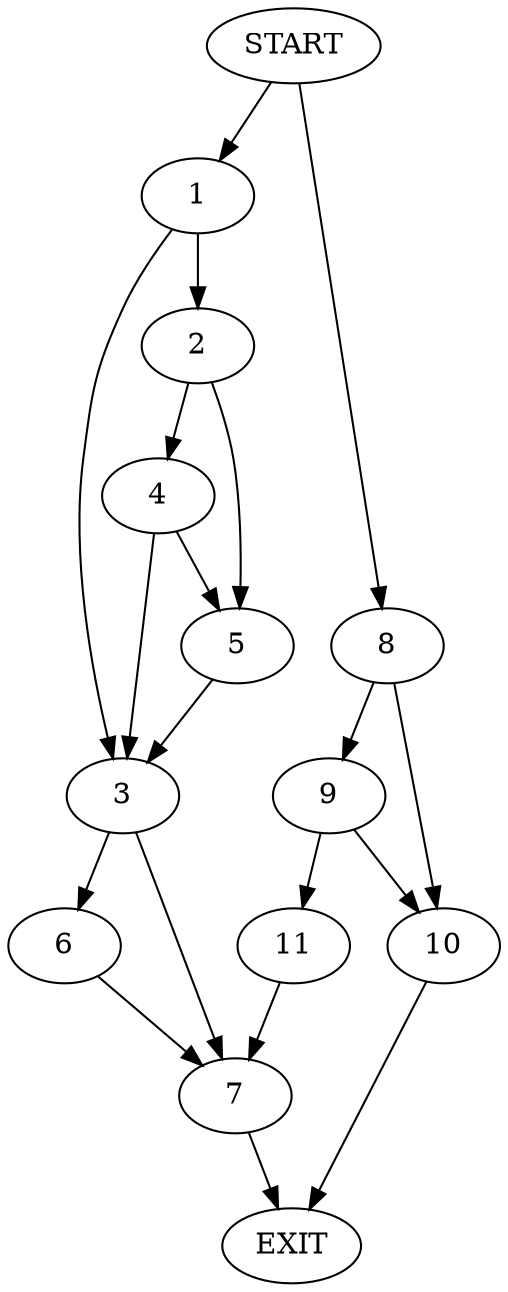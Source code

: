 digraph {
0 [label="START"]
12 [label="EXIT"]
0 -> 1
1 -> 2
1 -> 3
2 -> 4
2 -> 5
3 -> 6
3 -> 7
4 -> 3
4 -> 5
5 -> 3
6 -> 7
7 -> 12
0 -> 8
8 -> 9
8 -> 10
9 -> 11
9 -> 10
10 -> 12
11 -> 7
}
